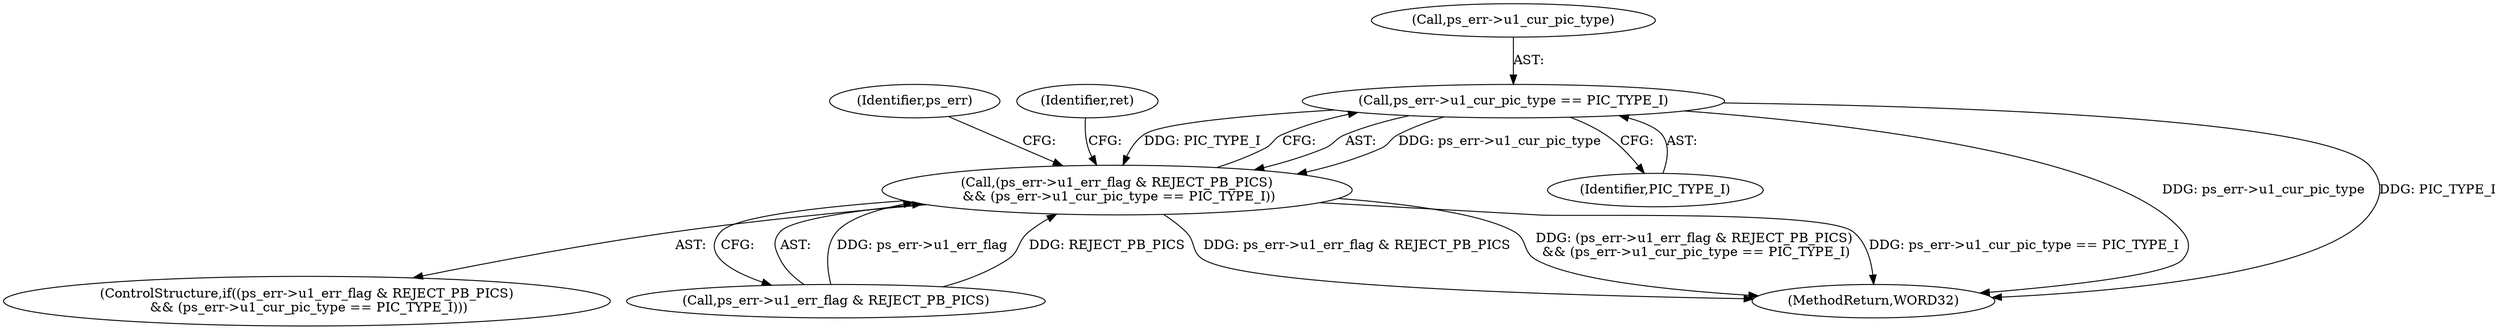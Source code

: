 digraph "0_Android_a78887bcffbc2995cf9ed72e0697acf560875e9e_2@pointer" {
"1002558" [label="(Call,ps_err->u1_cur_pic_type == PIC_TYPE_I)"];
"1002552" [label="(Call,(ps_err->u1_err_flag & REJECT_PB_PICS)\n && (ps_err->u1_cur_pic_type == PIC_TYPE_I))"];
"1002562" [label="(Identifier,PIC_TYPE_I)"];
"1002571" [label="(MethodReturn,WORD32)"];
"1002551" [label="(ControlStructure,if((ps_err->u1_err_flag & REJECT_PB_PICS)\n && (ps_err->u1_cur_pic_type == PIC_TYPE_I)))"];
"1002559" [label="(Call,ps_err->u1_cur_pic_type)"];
"1002558" [label="(Call,ps_err->u1_cur_pic_type == PIC_TYPE_I)"];
"1002566" [label="(Identifier,ps_err)"];
"1002553" [label="(Call,ps_err->u1_err_flag & REJECT_PB_PICS)"];
"1002570" [label="(Identifier,ret)"];
"1002552" [label="(Call,(ps_err->u1_err_flag & REJECT_PB_PICS)\n && (ps_err->u1_cur_pic_type == PIC_TYPE_I))"];
"1002558" -> "1002552"  [label="AST: "];
"1002558" -> "1002562"  [label="CFG: "];
"1002559" -> "1002558"  [label="AST: "];
"1002562" -> "1002558"  [label="AST: "];
"1002552" -> "1002558"  [label="CFG: "];
"1002558" -> "1002571"  [label="DDG: ps_err->u1_cur_pic_type"];
"1002558" -> "1002571"  [label="DDG: PIC_TYPE_I"];
"1002558" -> "1002552"  [label="DDG: ps_err->u1_cur_pic_type"];
"1002558" -> "1002552"  [label="DDG: PIC_TYPE_I"];
"1002552" -> "1002551"  [label="AST: "];
"1002552" -> "1002553"  [label="CFG: "];
"1002553" -> "1002552"  [label="AST: "];
"1002566" -> "1002552"  [label="CFG: "];
"1002570" -> "1002552"  [label="CFG: "];
"1002552" -> "1002571"  [label="DDG: (ps_err->u1_err_flag & REJECT_PB_PICS)\n && (ps_err->u1_cur_pic_type == PIC_TYPE_I)"];
"1002552" -> "1002571"  [label="DDG: ps_err->u1_cur_pic_type == PIC_TYPE_I"];
"1002552" -> "1002571"  [label="DDG: ps_err->u1_err_flag & REJECT_PB_PICS"];
"1002553" -> "1002552"  [label="DDG: ps_err->u1_err_flag"];
"1002553" -> "1002552"  [label="DDG: REJECT_PB_PICS"];
}
